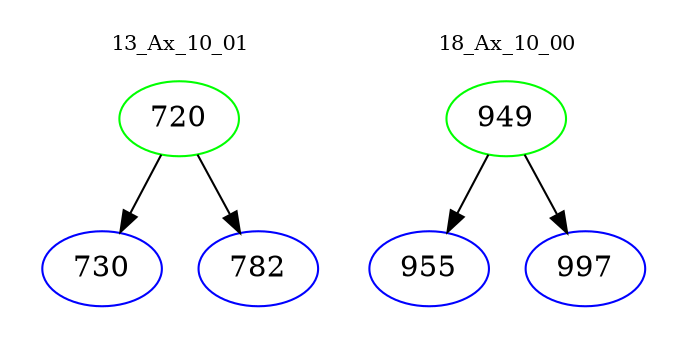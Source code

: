 digraph{
subgraph cluster_0 {
color = white
label = "13_Ax_10_01";
fontsize=10;
T0_720 [label="720", color="green"]
T0_720 -> T0_730 [color="black"]
T0_730 [label="730", color="blue"]
T0_720 -> T0_782 [color="black"]
T0_782 [label="782", color="blue"]
}
subgraph cluster_1 {
color = white
label = "18_Ax_10_00";
fontsize=10;
T1_949 [label="949", color="green"]
T1_949 -> T1_955 [color="black"]
T1_955 [label="955", color="blue"]
T1_949 -> T1_997 [color="black"]
T1_997 [label="997", color="blue"]
}
}
